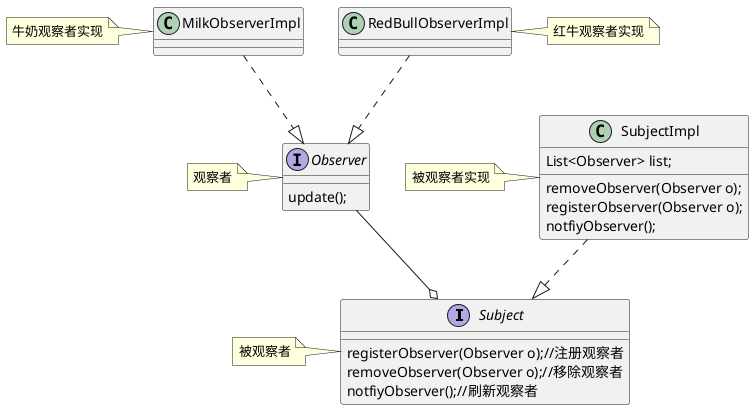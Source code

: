 @startuml

interface Subject{
    registerObserver(Observer o);//注册观察者
    removeObserver(Observer o);//移除观察者
    notfiyObserver();//刷新观察者
}
note left:被观察者

interface Observer{
    update();
}
note left:观察者

Observer --o Subject

class SubjectImpl{
   List<Observer> list;
   removeObserver(Observer o);
   registerObserver(Observer o);
   notfiyObserver();
}
note left:被观察者实现

SubjectImpl ..|> Subject

class MilkObserverImpl
note left:牛奶观察者实现

class RedBullObserverImpl
note right:红牛观察者实现

MilkObserverImpl ..|> Observer
RedBullObserverImpl ..|> Observer

@enduml